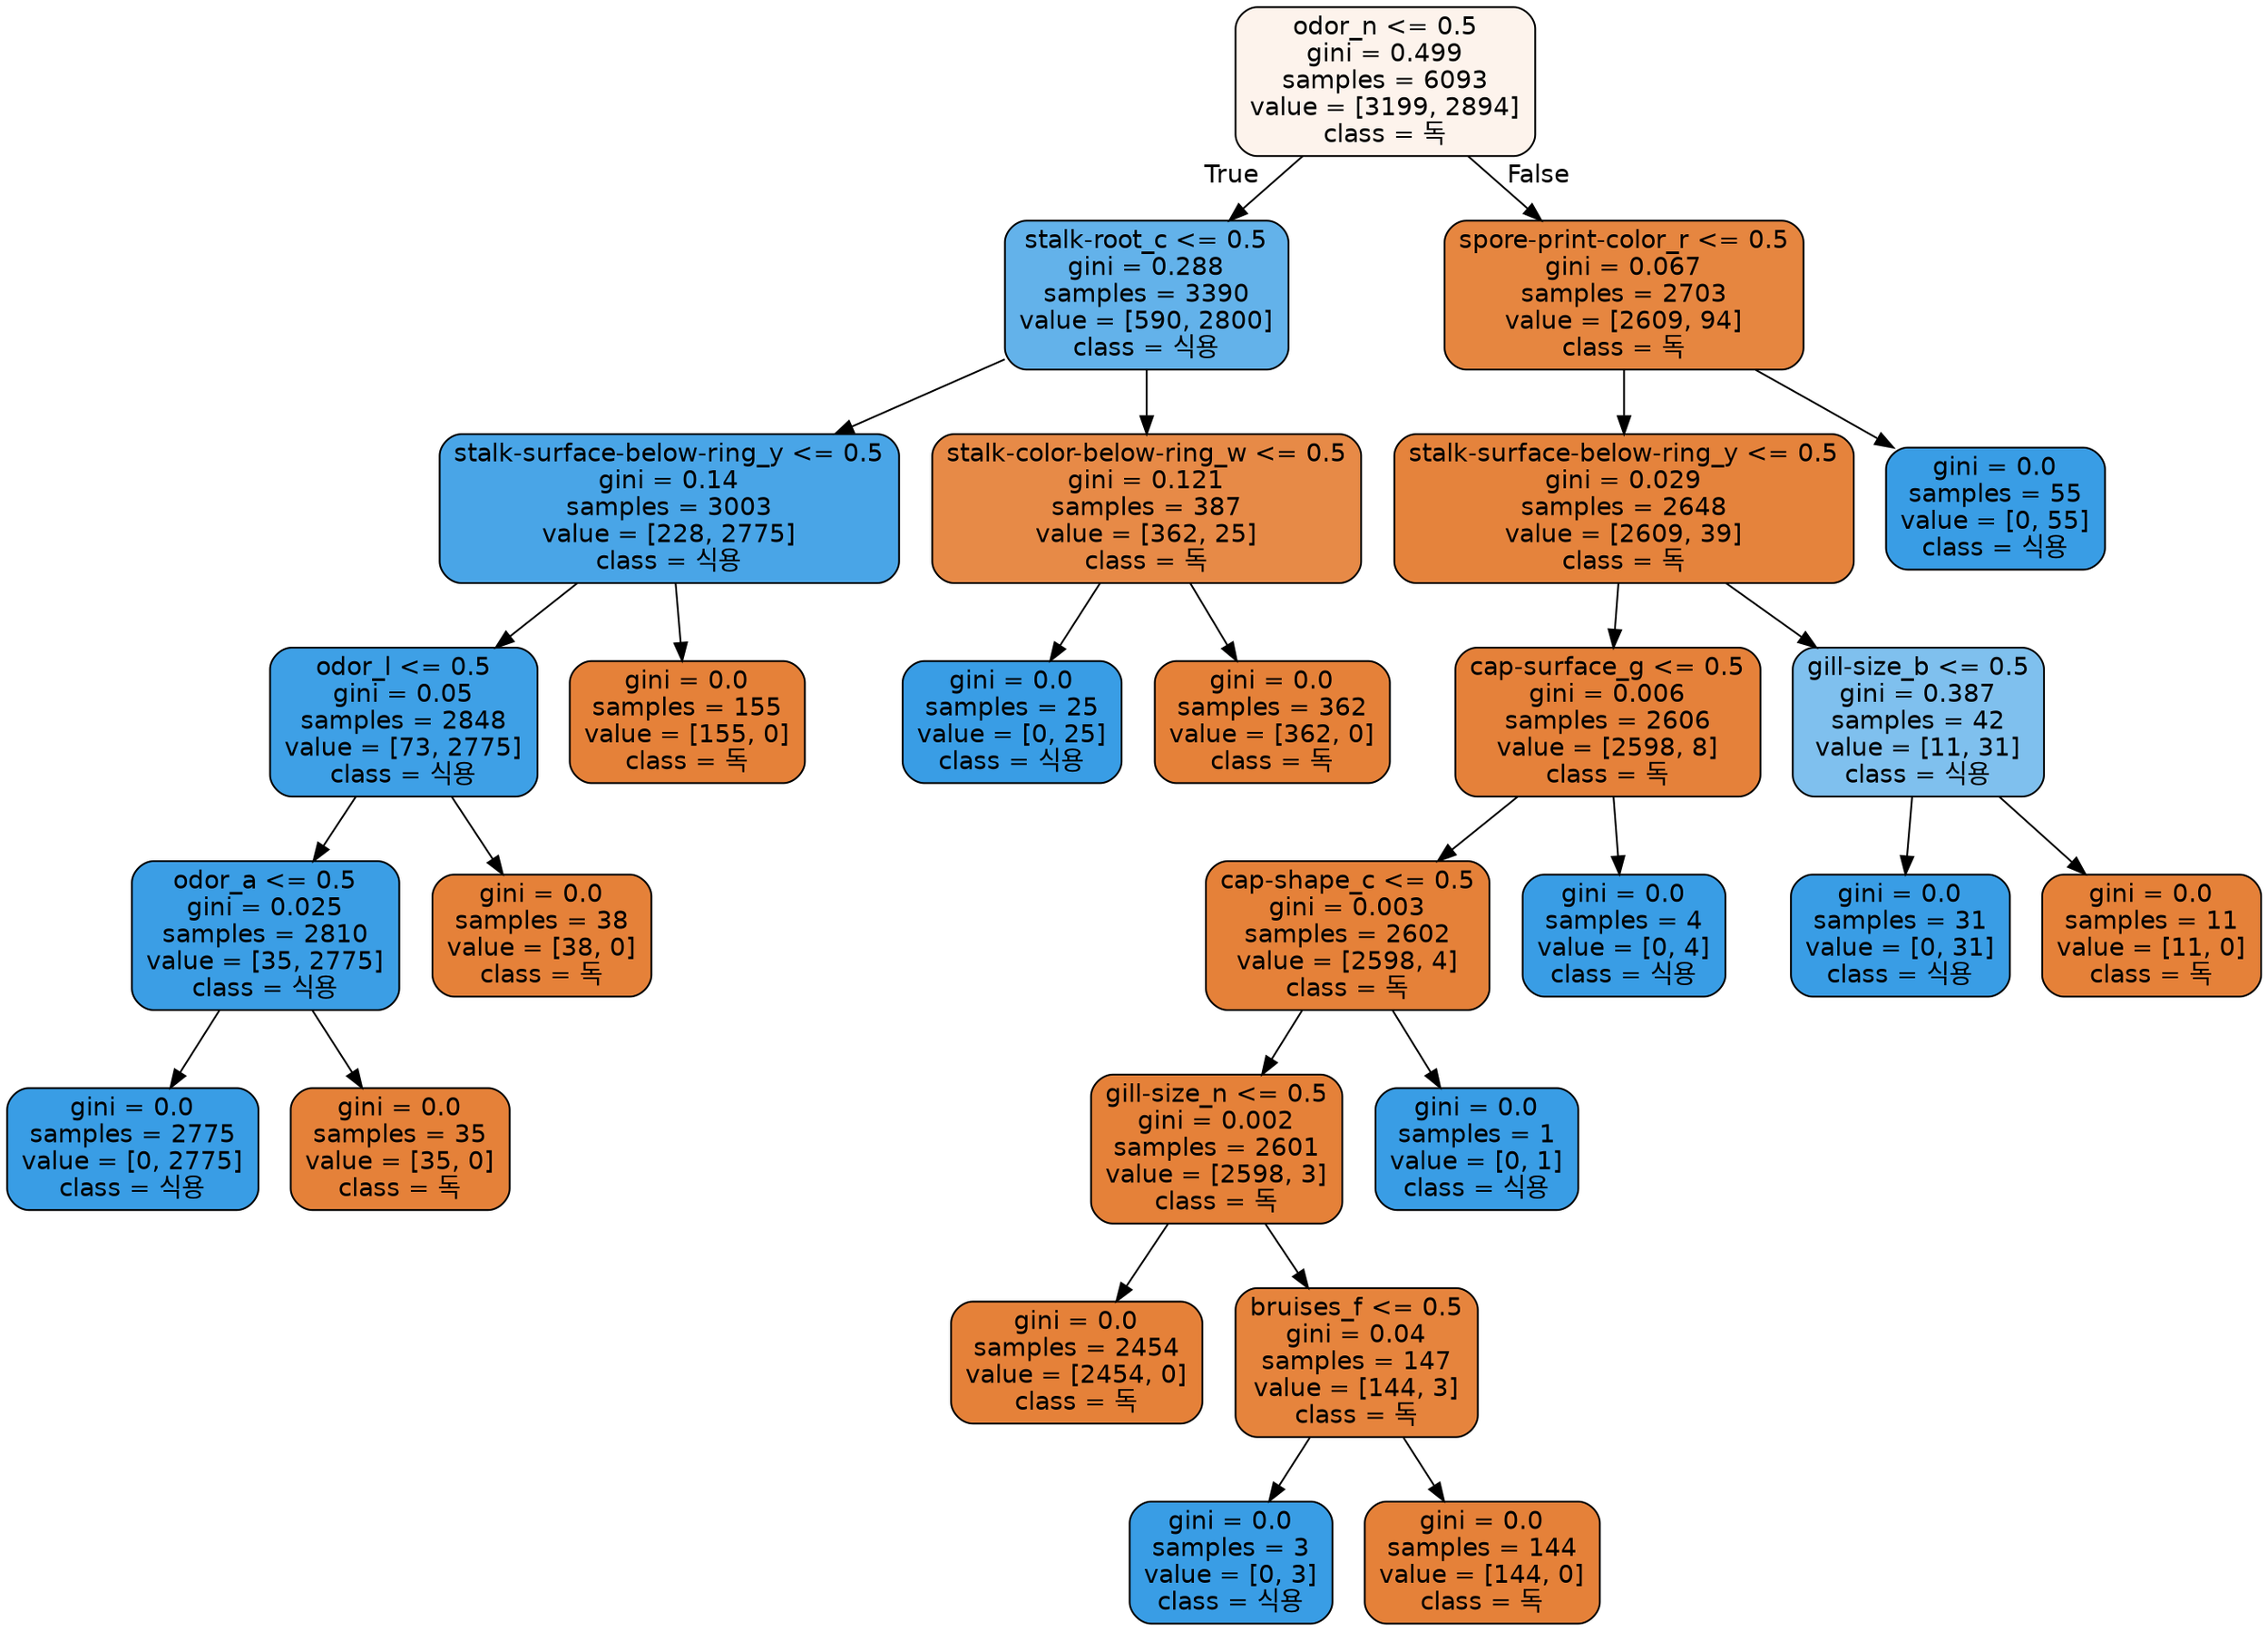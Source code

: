 digraph Tree {
node [shape=box, style="filled, rounded", color="black", fontname="helvetica"] ;
edge [fontname="helvetica"] ;
0 [label="odor_n <= 0.5\ngini = 0.499\nsamples = 6093\nvalue = [3199, 2894]\nclass = 독", fillcolor="#fdf3ec"] ;
1 [label="stalk-root_c <= 0.5\ngini = 0.288\nsamples = 3390\nvalue = [590, 2800]\nclass = 식용", fillcolor="#63b2ea"] ;
0 -> 1 [labeldistance=2.5, labelangle=45, headlabel="True"] ;
2 [label="stalk-surface-below-ring_y <= 0.5\ngini = 0.14\nsamples = 3003\nvalue = [228, 2775]\nclass = 식용", fillcolor="#49a5e7"] ;
1 -> 2 ;
3 [label="odor_l <= 0.5\ngini = 0.05\nsamples = 2848\nvalue = [73, 2775]\nclass = 식용", fillcolor="#3ea0e6"] ;
2 -> 3 ;
4 [label="odor_a <= 0.5\ngini = 0.025\nsamples = 2810\nvalue = [35, 2775]\nclass = 식용", fillcolor="#3b9ee5"] ;
3 -> 4 ;
5 [label="gini = 0.0\nsamples = 2775\nvalue = [0, 2775]\nclass = 식용", fillcolor="#399de5"] ;
4 -> 5 ;
6 [label="gini = 0.0\nsamples = 35\nvalue = [35, 0]\nclass = 독", fillcolor="#e58139"] ;
4 -> 6 ;
7 [label="gini = 0.0\nsamples = 38\nvalue = [38, 0]\nclass = 독", fillcolor="#e58139"] ;
3 -> 7 ;
8 [label="gini = 0.0\nsamples = 155\nvalue = [155, 0]\nclass = 독", fillcolor="#e58139"] ;
2 -> 8 ;
9 [label="stalk-color-below-ring_w <= 0.5\ngini = 0.121\nsamples = 387\nvalue = [362, 25]\nclass = 독", fillcolor="#e78a47"] ;
1 -> 9 ;
10 [label="gini = 0.0\nsamples = 25\nvalue = [0, 25]\nclass = 식용", fillcolor="#399de5"] ;
9 -> 10 ;
11 [label="gini = 0.0\nsamples = 362\nvalue = [362, 0]\nclass = 독", fillcolor="#e58139"] ;
9 -> 11 ;
12 [label="spore-print-color_r <= 0.5\ngini = 0.067\nsamples = 2703\nvalue = [2609, 94]\nclass = 독", fillcolor="#e68640"] ;
0 -> 12 [labeldistance=2.5, labelangle=-45, headlabel="False"] ;
13 [label="stalk-surface-below-ring_y <= 0.5\ngini = 0.029\nsamples = 2648\nvalue = [2609, 39]\nclass = 독", fillcolor="#e5833c"] ;
12 -> 13 ;
14 [label="cap-surface_g <= 0.5\ngini = 0.006\nsamples = 2606\nvalue = [2598, 8]\nclass = 독", fillcolor="#e5813a"] ;
13 -> 14 ;
15 [label="cap-shape_c <= 0.5\ngini = 0.003\nsamples = 2602\nvalue = [2598, 4]\nclass = 독", fillcolor="#e58139"] ;
14 -> 15 ;
16 [label="gill-size_n <= 0.5\ngini = 0.002\nsamples = 2601\nvalue = [2598, 3]\nclass = 독", fillcolor="#e58139"] ;
15 -> 16 ;
17 [label="gini = 0.0\nsamples = 2454\nvalue = [2454, 0]\nclass = 독", fillcolor="#e58139"] ;
16 -> 17 ;
18 [label="bruises_f <= 0.5\ngini = 0.04\nsamples = 147\nvalue = [144, 3]\nclass = 독", fillcolor="#e6843d"] ;
16 -> 18 ;
19 [label="gini = 0.0\nsamples = 3\nvalue = [0, 3]\nclass = 식용", fillcolor="#399de5"] ;
18 -> 19 ;
20 [label="gini = 0.0\nsamples = 144\nvalue = [144, 0]\nclass = 독", fillcolor="#e58139"] ;
18 -> 20 ;
21 [label="gini = 0.0\nsamples = 1\nvalue = [0, 1]\nclass = 식용", fillcolor="#399de5"] ;
15 -> 21 ;
22 [label="gini = 0.0\nsamples = 4\nvalue = [0, 4]\nclass = 식용", fillcolor="#399de5"] ;
14 -> 22 ;
23 [label="gill-size_b <= 0.5\ngini = 0.387\nsamples = 42\nvalue = [11, 31]\nclass = 식용", fillcolor="#7fc0ee"] ;
13 -> 23 ;
24 [label="gini = 0.0\nsamples = 31\nvalue = [0, 31]\nclass = 식용", fillcolor="#399de5"] ;
23 -> 24 ;
25 [label="gini = 0.0\nsamples = 11\nvalue = [11, 0]\nclass = 독", fillcolor="#e58139"] ;
23 -> 25 ;
26 [label="gini = 0.0\nsamples = 55\nvalue = [0, 55]\nclass = 식용", fillcolor="#399de5"] ;
12 -> 26 ;
}